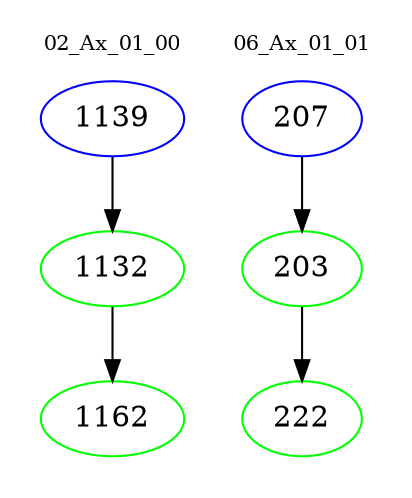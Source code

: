 digraph{
subgraph cluster_0 {
color = white
label = "02_Ax_01_00";
fontsize=10;
T0_1139 [label="1139", color="blue"]
T0_1139 -> T0_1132 [color="black"]
T0_1132 [label="1132", color="green"]
T0_1132 -> T0_1162 [color="black"]
T0_1162 [label="1162", color="green"]
}
subgraph cluster_1 {
color = white
label = "06_Ax_01_01";
fontsize=10;
T1_207 [label="207", color="blue"]
T1_207 -> T1_203 [color="black"]
T1_203 [label="203", color="green"]
T1_203 -> T1_222 [color="black"]
T1_222 [label="222", color="green"]
}
}
